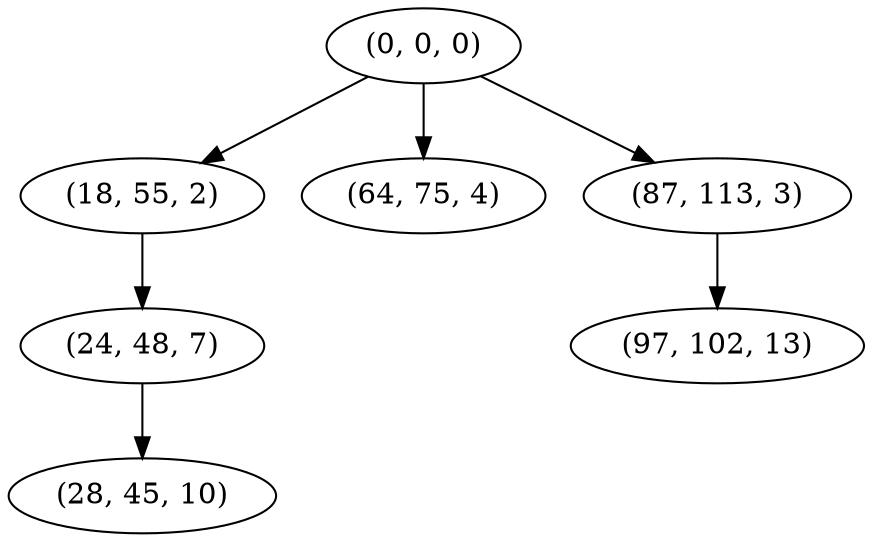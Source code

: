 digraph tree {
    "(0, 0, 0)";
    "(18, 55, 2)";
    "(24, 48, 7)";
    "(28, 45, 10)";
    "(64, 75, 4)";
    "(87, 113, 3)";
    "(97, 102, 13)";
    "(0, 0, 0)" -> "(18, 55, 2)";
    "(0, 0, 0)" -> "(64, 75, 4)";
    "(0, 0, 0)" -> "(87, 113, 3)";
    "(18, 55, 2)" -> "(24, 48, 7)";
    "(24, 48, 7)" -> "(28, 45, 10)";
    "(87, 113, 3)" -> "(97, 102, 13)";
}
